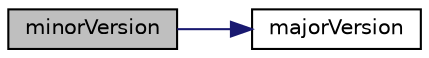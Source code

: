 digraph "minorVersion"
{
  bgcolor="transparent";
  edge [fontname="Helvetica",fontsize="10",labelfontname="Helvetica",labelfontsize="10"];
  node [fontname="Helvetica",fontsize="10",shape=record];
  rankdir="LR";
  Node1 [label="minorVersion",height=0.2,width=0.4,color="black", fillcolor="grey75", style="filled", fontcolor="black"];
  Node1 -> Node2 [color="midnightblue",fontsize="10",style="solid",fontname="Helvetica"];
  Node2 [label="majorVersion",height=0.2,width=0.4,color="black",URL="$a02786.html#a1eebcb94807fffd718221c717a5d58ed",tooltip="Return major version. "];
}
